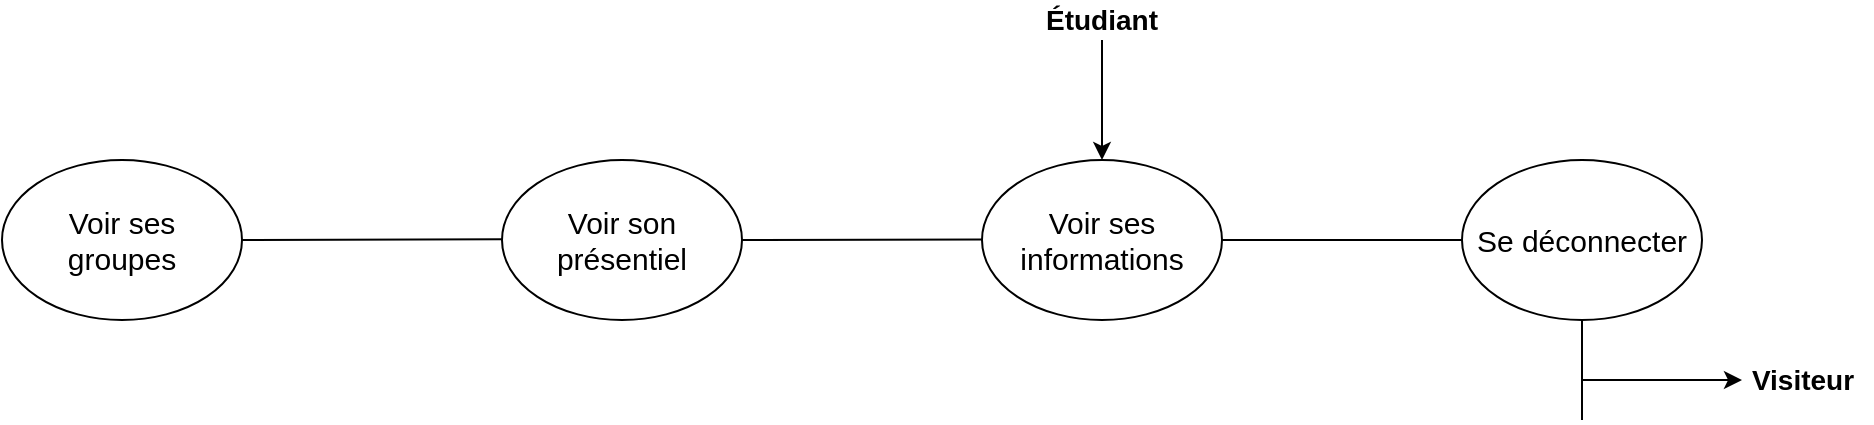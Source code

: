 <mxfile version="13.7.9" type="device"><diagram id="GdsI6AUdfRPl4a5v1Osf" name="Page-1"><mxGraphModel dx="1982" dy="470" grid="1" gridSize="10" guides="1" tooltips="1" connect="1" arrows="1" fold="1" page="1" pageScale="1" pageWidth="1169" pageHeight="827" math="0" shadow="0"><root><mxCell id="0"/><mxCell id="1" parent="0"/><mxCell id="l2Hr8D2eoGqTqMbn2tqi-1" value="" style="endArrow=none;html=1;exitX=1;exitY=0.5;exitDx=0;exitDy=0;" edge="1" parent="1"><mxGeometry width="50" height="50" relative="1" as="geometry"><mxPoint x="440.0" y="290" as="sourcePoint"/><mxPoint x="560" y="290" as="targetPoint"/></mxGeometry></mxCell><mxCell id="l2Hr8D2eoGqTqMbn2tqi-2" value="&lt;font style=&quot;font-size: 15px&quot;&gt;Voir ses informations&lt;/font&gt;" style="ellipse;whiteSpace=wrap;html=1;" vertex="1" parent="1"><mxGeometry x="320" y="250" width="120" height="80" as="geometry"/></mxCell><mxCell id="l2Hr8D2eoGqTqMbn2tqi-3" value="" style="endArrow=classic;html=1;entryX=0.5;entryY=0;entryDx=0;entryDy=0;" edge="1" parent="1" target="l2Hr8D2eoGqTqMbn2tqi-2"><mxGeometry width="50" height="50" relative="1" as="geometry"><mxPoint x="380" y="190.0" as="sourcePoint"/><mxPoint x="410" y="150" as="targetPoint"/></mxGeometry></mxCell><mxCell id="l2Hr8D2eoGqTqMbn2tqi-4" value="&lt;b&gt;&lt;font style=&quot;font-size: 14px&quot;&gt;Étudiant&lt;/font&gt;&lt;/b&gt;" style="text;html=1;strokeColor=none;fillColor=none;align=center;verticalAlign=middle;whiteSpace=wrap;rounded=0;" vertex="1" parent="1"><mxGeometry x="360" y="170" width="40" height="20" as="geometry"/></mxCell><mxCell id="l2Hr8D2eoGqTqMbn2tqi-5" value="" style="endArrow=none;html=1;exitX=1;exitY=0.5;exitDx=0;exitDy=0;" edge="1" parent="1" source="l2Hr8D2eoGqTqMbn2tqi-2"><mxGeometry width="50" height="50" relative="1" as="geometry"><mxPoint x="470" y="330" as="sourcePoint"/><mxPoint x="560" y="290" as="targetPoint"/></mxGeometry></mxCell><mxCell id="l2Hr8D2eoGqTqMbn2tqi-6" value="" style="endArrow=classic;html=1;" edge="1" parent="1"><mxGeometry width="50" height="50" relative="1" as="geometry"><mxPoint x="620" y="360" as="sourcePoint"/><mxPoint x="700" y="360" as="targetPoint"/></mxGeometry></mxCell><mxCell id="l2Hr8D2eoGqTqMbn2tqi-7" value="&lt;font style=&quot;font-size: 15px&quot;&gt;Se déconnecter&lt;/font&gt;" style="ellipse;whiteSpace=wrap;html=1;" vertex="1" parent="1"><mxGeometry x="560" y="250" width="120" height="80" as="geometry"/></mxCell><mxCell id="l2Hr8D2eoGqTqMbn2tqi-8" value="" style="endArrow=none;html=1;entryX=0.5;entryY=1;entryDx=0;entryDy=0;" edge="1" parent="1" target="l2Hr8D2eoGqTqMbn2tqi-7"><mxGeometry width="50" height="50" relative="1" as="geometry"><mxPoint x="620" y="380" as="sourcePoint"/><mxPoint x="620" y="400" as="targetPoint"/></mxGeometry></mxCell><mxCell id="l2Hr8D2eoGqTqMbn2tqi-9" value="&lt;b&gt;&lt;font style=&quot;font-size: 14px&quot;&gt;Visiteur&lt;/font&gt;&lt;/b&gt;" style="text;html=1;align=center;verticalAlign=middle;resizable=0;points=[];autosize=1;" vertex="1" parent="1"><mxGeometry x="695" y="350" width="70" height="20" as="geometry"/></mxCell><mxCell id="l2Hr8D2eoGqTqMbn2tqi-10" value="" style="endArrow=none;html=1;" edge="1" parent="1" source="l2Hr8D2eoGqTqMbn2tqi-11"><mxGeometry width="50" height="50" relative="1" as="geometry"><mxPoint x="-130" y="290" as="sourcePoint"/><mxPoint x="320" y="289.71" as="targetPoint"/></mxGeometry></mxCell><mxCell id="l2Hr8D2eoGqTqMbn2tqi-11" value="&lt;font style=&quot;font-size: 15px&quot;&gt;Voir son&lt;br&gt;présentiel&lt;br&gt;&lt;/font&gt;" style="ellipse;whiteSpace=wrap;html=1;" vertex="1" parent="1"><mxGeometry x="80" y="250" width="120" height="80" as="geometry"/></mxCell><mxCell id="l2Hr8D2eoGqTqMbn2tqi-30" value="&lt;font style=&quot;font-size: 15px&quot;&gt;Voir ses &lt;br&gt;groupes&lt;br&gt;&lt;/font&gt;" style="ellipse;whiteSpace=wrap;html=1;" vertex="1" parent="1"><mxGeometry x="-170" y="250" width="120" height="80" as="geometry"/></mxCell><mxCell id="l2Hr8D2eoGqTqMbn2tqi-49" value="" style="endArrow=none;html=1;exitX=1;exitY=0.5;exitDx=0;exitDy=0;" edge="1" parent="1" source="l2Hr8D2eoGqTqMbn2tqi-30"><mxGeometry width="50" height="50" relative="1" as="geometry"><mxPoint x="-40" y="290" as="sourcePoint"/><mxPoint x="80" y="289.58" as="targetPoint"/></mxGeometry></mxCell></root></mxGraphModel></diagram></mxfile>